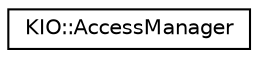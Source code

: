 digraph "Graphical Class Hierarchy"
{
  edge [fontname="Helvetica",fontsize="10",labelfontname="Helvetica",labelfontsize="10"];
  node [fontname="Helvetica",fontsize="10",shape=record];
  rankdir="LR";
  Node0 [label="KIO::AccessManager",height=0.2,width=0.4,color="black", fillcolor="white", style="filled",URL="$classKIO_1_1AccessManager.html",tooltip="A KDE implementation of QNetworkAccessManager. "];
}
